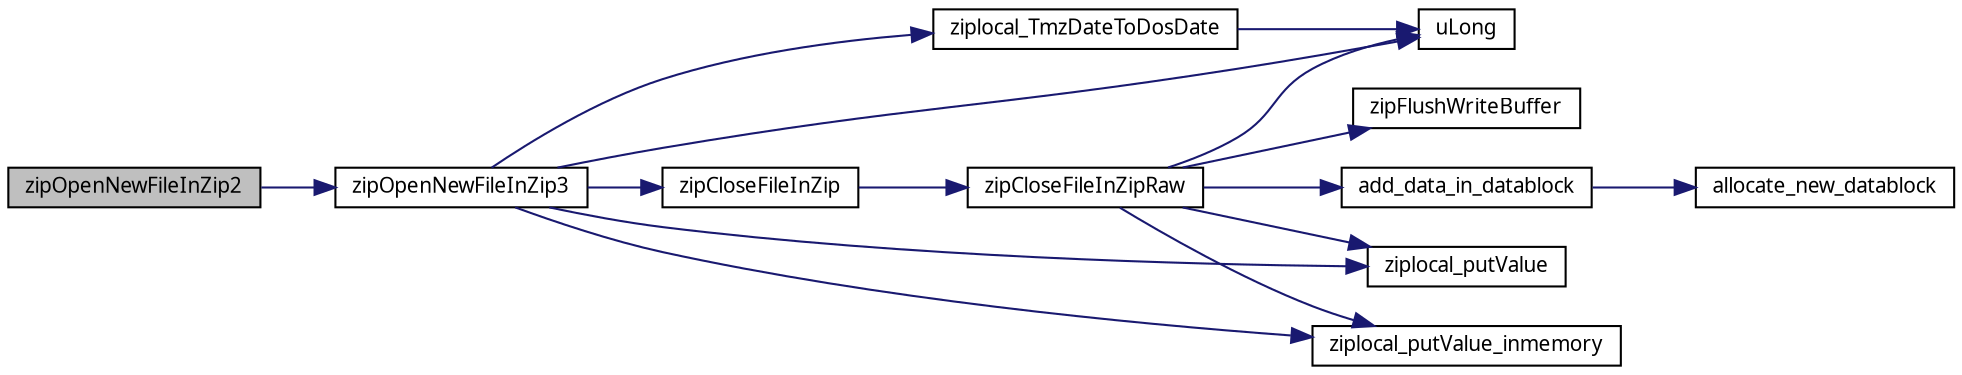 digraph G
{
  edge [fontname="FreeSans.ttf",fontsize="10",labelfontname="FreeSans.ttf",labelfontsize="10"];
  node [fontname="FreeSans.ttf",fontsize="10",shape=record];
  rankdir=LR;
  Node1 [label="zipOpenNewFileInZip2",height=0.2,width=0.4,color="black", fillcolor="grey75", style="filled" fontcolor="black"];
  Node1 -> Node2 [color="midnightblue",fontsize="10",style="solid",fontname="FreeSans.ttf"];
  Node2 [label="zipOpenNewFileInZip3",height=0.2,width=0.4,color="black", fillcolor="white", style="filled",URL="$zip_8c.html#a6b17cc2fa173054a156218befe2b31f5"];
  Node2 -> Node3 [color="midnightblue",fontsize="10",style="solid",fontname="FreeSans.ttf"];
  Node3 [label="uLong",height=0.2,width=0.4,color="black", fillcolor="white", style="filled",URL="$ioapi_8h.html#a50e9e9d5c30e481de822ad68fe537986"];
  Node2 -> Node4 [color="midnightblue",fontsize="10",style="solid",fontname="FreeSans.ttf"];
  Node4 [label="zipCloseFileInZip",height=0.2,width=0.4,color="black", fillcolor="white", style="filled",URL="$zip_8c.html#ae470f753aef4cffe4f77a5ec2bcfbde1"];
  Node4 -> Node5 [color="midnightblue",fontsize="10",style="solid",fontname="FreeSans.ttf"];
  Node5 [label="zipCloseFileInZipRaw",height=0.2,width=0.4,color="black", fillcolor="white", style="filled",URL="$zip_8c.html#a43fe6f36cef62c7f34c0fdb4c8288b87"];
  Node5 -> Node6 [color="midnightblue",fontsize="10",style="solid",fontname="FreeSans.ttf"];
  Node6 [label="add_data_in_datablock",height=0.2,width=0.4,color="black", fillcolor="white", style="filled",URL="$zip_8c.html#af411f447b40db1fad258dee3b786ccc1"];
  Node6 -> Node7 [color="midnightblue",fontsize="10",style="solid",fontname="FreeSans.ttf"];
  Node7 [label="allocate_new_datablock",height=0.2,width=0.4,color="black", fillcolor="white", style="filled",URL="$zip_8c.html#a86c6b1ea8228286351584adc3d47b07c"];
  Node5 -> Node3 [color="midnightblue",fontsize="10",style="solid",fontname="FreeSans.ttf"];
  Node5 -> Node8 [color="midnightblue",fontsize="10",style="solid",fontname="FreeSans.ttf"];
  Node8 [label="zipFlushWriteBuffer",height=0.2,width=0.4,color="black", fillcolor="white", style="filled",URL="$zip_8c.html#aadb3c186982cb10b9e1fd03953752abd"];
  Node5 -> Node9 [color="midnightblue",fontsize="10",style="solid",fontname="FreeSans.ttf"];
  Node9 [label="ziplocal_putValue",height=0.2,width=0.4,color="black", fillcolor="white", style="filled",URL="$zip_8c.html#a0217cc99e344c701c36e2eb05a9f2682"];
  Node5 -> Node10 [color="midnightblue",fontsize="10",style="solid",fontname="FreeSans.ttf"];
  Node10 [label="ziplocal_putValue_inmemory",height=0.2,width=0.4,color="black", fillcolor="white", style="filled",URL="$zip_8c.html#a9f480c0301d8b8421c4f236ddd0d96f3"];
  Node2 -> Node9 [color="midnightblue",fontsize="10",style="solid",fontname="FreeSans.ttf"];
  Node2 -> Node10 [color="midnightblue",fontsize="10",style="solid",fontname="FreeSans.ttf"];
  Node2 -> Node11 [color="midnightblue",fontsize="10",style="solid",fontname="FreeSans.ttf"];
  Node11 [label="ziplocal_TmzDateToDosDate",height=0.2,width=0.4,color="black", fillcolor="white", style="filled",URL="$zip_8c.html#ade96cb6f6a8e958347d2416c6825296c"];
  Node11 -> Node3 [color="midnightblue",fontsize="10",style="solid",fontname="FreeSans.ttf"];
}
